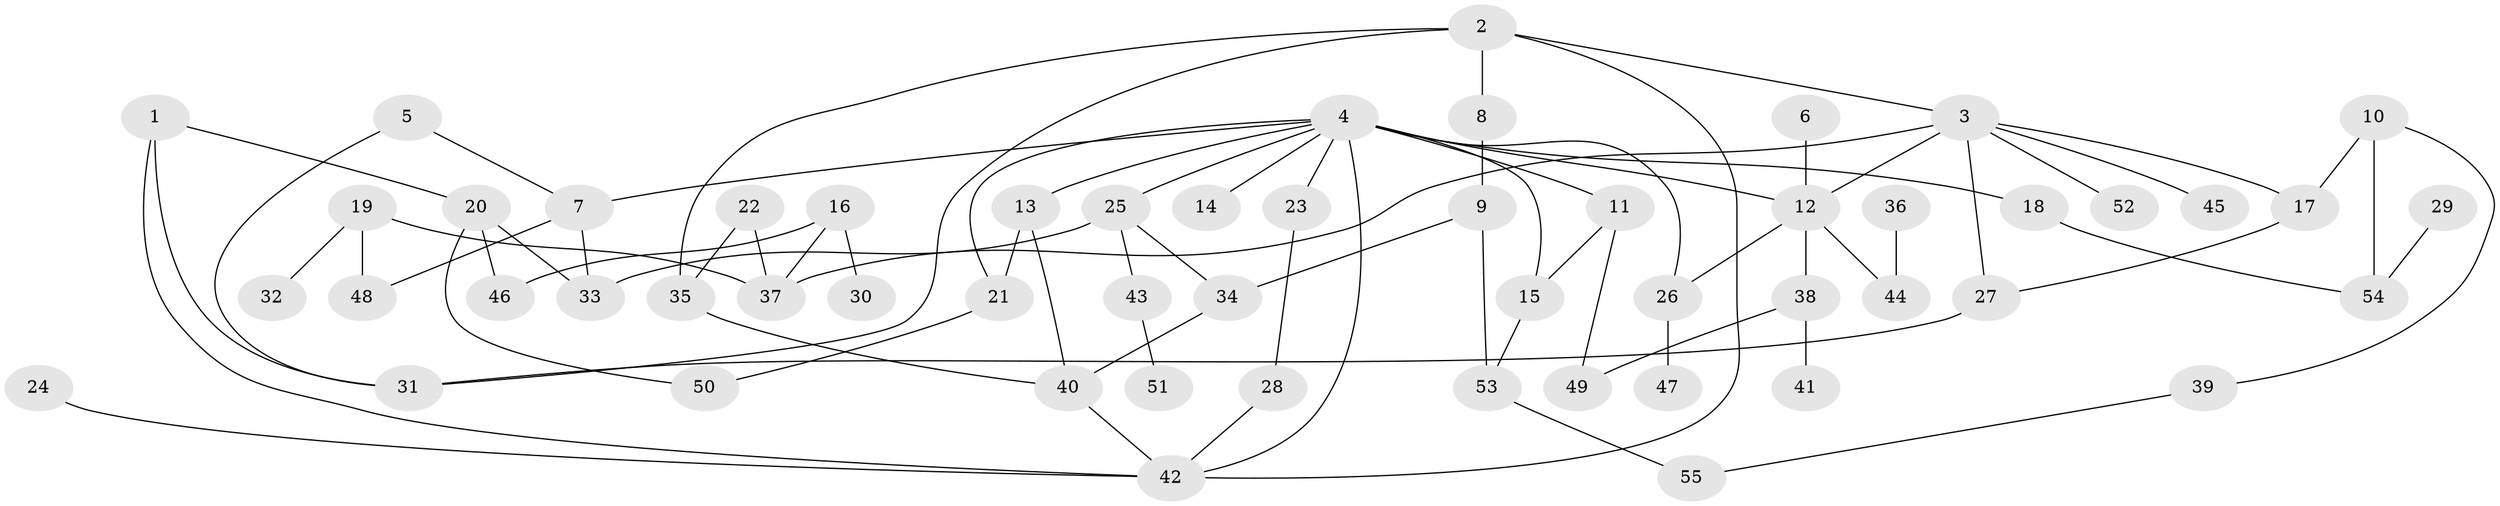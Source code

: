 // original degree distribution, {8: 0.01834862385321101, 3: 0.22935779816513763, 5: 0.027522935779816515, 6: 0.03669724770642202, 7: 0.009174311926605505, 2: 0.26605504587155965, 4: 0.07339449541284404, 1: 0.3394495412844037}
// Generated by graph-tools (version 1.1) at 2025/01/03/09/25 03:01:03]
// undirected, 55 vertices, 77 edges
graph export_dot {
graph [start="1"]
  node [color=gray90,style=filled];
  1;
  2;
  3;
  4;
  5;
  6;
  7;
  8;
  9;
  10;
  11;
  12;
  13;
  14;
  15;
  16;
  17;
  18;
  19;
  20;
  21;
  22;
  23;
  24;
  25;
  26;
  27;
  28;
  29;
  30;
  31;
  32;
  33;
  34;
  35;
  36;
  37;
  38;
  39;
  40;
  41;
  42;
  43;
  44;
  45;
  46;
  47;
  48;
  49;
  50;
  51;
  52;
  53;
  54;
  55;
  1 -- 20 [weight=1.0];
  1 -- 31 [weight=1.0];
  1 -- 42 [weight=1.0];
  2 -- 3 [weight=1.0];
  2 -- 8 [weight=1.0];
  2 -- 31 [weight=1.0];
  2 -- 35 [weight=1.0];
  2 -- 42 [weight=1.0];
  3 -- 12 [weight=1.0];
  3 -- 17 [weight=1.0];
  3 -- 27 [weight=1.0];
  3 -- 37 [weight=1.0];
  3 -- 45 [weight=1.0];
  3 -- 52 [weight=1.0];
  4 -- 7 [weight=1.0];
  4 -- 11 [weight=1.0];
  4 -- 12 [weight=1.0];
  4 -- 13 [weight=1.0];
  4 -- 14 [weight=1.0];
  4 -- 15 [weight=1.0];
  4 -- 18 [weight=1.0];
  4 -- 21 [weight=1.0];
  4 -- 23 [weight=1.0];
  4 -- 25 [weight=1.0];
  4 -- 26 [weight=1.0];
  4 -- 42 [weight=1.0];
  5 -- 7 [weight=1.0];
  5 -- 31 [weight=1.0];
  6 -- 12 [weight=1.0];
  7 -- 33 [weight=1.0];
  7 -- 48 [weight=1.0];
  8 -- 9 [weight=1.0];
  9 -- 34 [weight=1.0];
  9 -- 53 [weight=1.0];
  10 -- 17 [weight=1.0];
  10 -- 39 [weight=1.0];
  10 -- 54 [weight=1.0];
  11 -- 15 [weight=1.0];
  11 -- 49 [weight=2.0];
  12 -- 26 [weight=1.0];
  12 -- 38 [weight=1.0];
  12 -- 44 [weight=1.0];
  13 -- 21 [weight=1.0];
  13 -- 40 [weight=1.0];
  15 -- 53 [weight=1.0];
  16 -- 30 [weight=1.0];
  16 -- 37 [weight=1.0];
  16 -- 46 [weight=1.0];
  17 -- 27 [weight=1.0];
  18 -- 54 [weight=1.0];
  19 -- 32 [weight=1.0];
  19 -- 37 [weight=1.0];
  19 -- 48 [weight=1.0];
  20 -- 33 [weight=1.0];
  20 -- 46 [weight=1.0];
  20 -- 50 [weight=1.0];
  21 -- 50 [weight=1.0];
  22 -- 35 [weight=1.0];
  22 -- 37 [weight=1.0];
  23 -- 28 [weight=1.0];
  24 -- 42 [weight=1.0];
  25 -- 33 [weight=1.0];
  25 -- 34 [weight=1.0];
  25 -- 43 [weight=1.0];
  26 -- 47 [weight=1.0];
  27 -- 31 [weight=1.0];
  28 -- 42 [weight=1.0];
  29 -- 54 [weight=1.0];
  34 -- 40 [weight=1.0];
  35 -- 40 [weight=1.0];
  36 -- 44 [weight=1.0];
  38 -- 41 [weight=1.0];
  38 -- 49 [weight=1.0];
  39 -- 55 [weight=1.0];
  40 -- 42 [weight=1.0];
  43 -- 51 [weight=1.0];
  53 -- 55 [weight=1.0];
}
